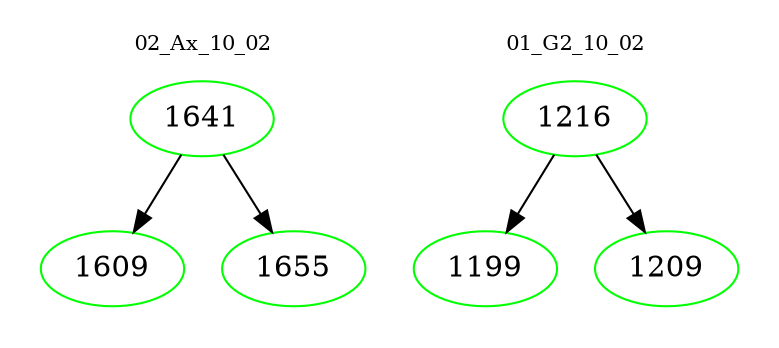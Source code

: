 digraph{
subgraph cluster_0 {
color = white
label = "02_Ax_10_02";
fontsize=10;
T0_1641 [label="1641", color="green"]
T0_1641 -> T0_1609 [color="black"]
T0_1609 [label="1609", color="green"]
T0_1641 -> T0_1655 [color="black"]
T0_1655 [label="1655", color="green"]
}
subgraph cluster_1 {
color = white
label = "01_G2_10_02";
fontsize=10;
T1_1216 [label="1216", color="green"]
T1_1216 -> T1_1199 [color="black"]
T1_1199 [label="1199", color="green"]
T1_1216 -> T1_1209 [color="black"]
T1_1209 [label="1209", color="green"]
}
}
